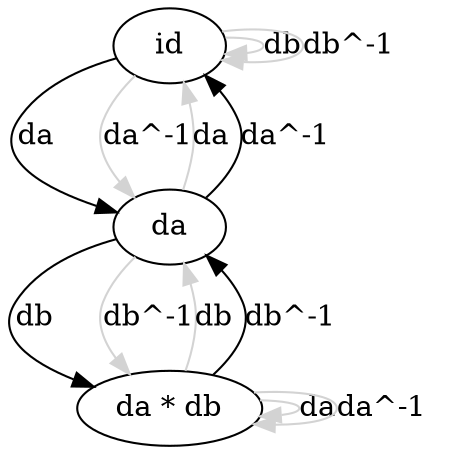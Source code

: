 digraph G {
v_1 [ label = "id" ];
v_2 [ label = "da" ];
v_3 [ label = "da * db" ];
v_1 -> v_1 [ color=lightgray, label = "db" ];
v_1 -> v_1 [ color=lightgray, label = "db^-1" ];
v_1 -> v_2 [ label = "da" ];
v_1 -> v_2 [ color=lightgray, label = "da^-1" ];
v_2 -> v_1 [ color=lightgray, label = "da" ];
v_2 -> v_1 [ label = "da^-1" ];
v_2 -> v_3 [ label = "db" ];
v_2 -> v_3 [ color=lightgray, label = "db^-1" ];
v_3 -> v_2 [ color=lightgray, label = "db" ];
v_3 -> v_2 [ label = "db^-1" ];
v_3 -> v_3 [ color=lightgray, label = "da" ];
v_3 -> v_3 [ color=lightgray, label = "da^-1" ];
}
